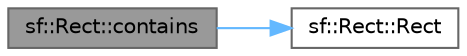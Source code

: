 digraph "sf::Rect::contains"
{
 // LATEX_PDF_SIZE
  bgcolor="transparent";
  edge [fontname=Helvetica,fontsize=10,labelfontname=Helvetica,labelfontsize=10];
  node [fontname=Helvetica,fontsize=10,shape=box,height=0.2,width=0.4];
  rankdir="LR";
  Node1 [id="Node000001",label="sf::Rect::contains",height=0.2,width=0.4,color="gray40", fillcolor="grey60", style="filled", fontcolor="black",tooltip="Check if a point is inside the rectangle's area."];
  Node1 -> Node2 [id="edge1_Node000001_Node000002",color="steelblue1",style="solid",tooltip=" "];
  Node2 [id="Node000002",label="sf::Rect::Rect",height=0.2,width=0.4,color="grey40", fillcolor="white", style="filled",URL="$classsf_1_1_rect.html#a0f87ebaef9722a6222fd2e04ce8efb37",tooltip="Default constructor."];
}
